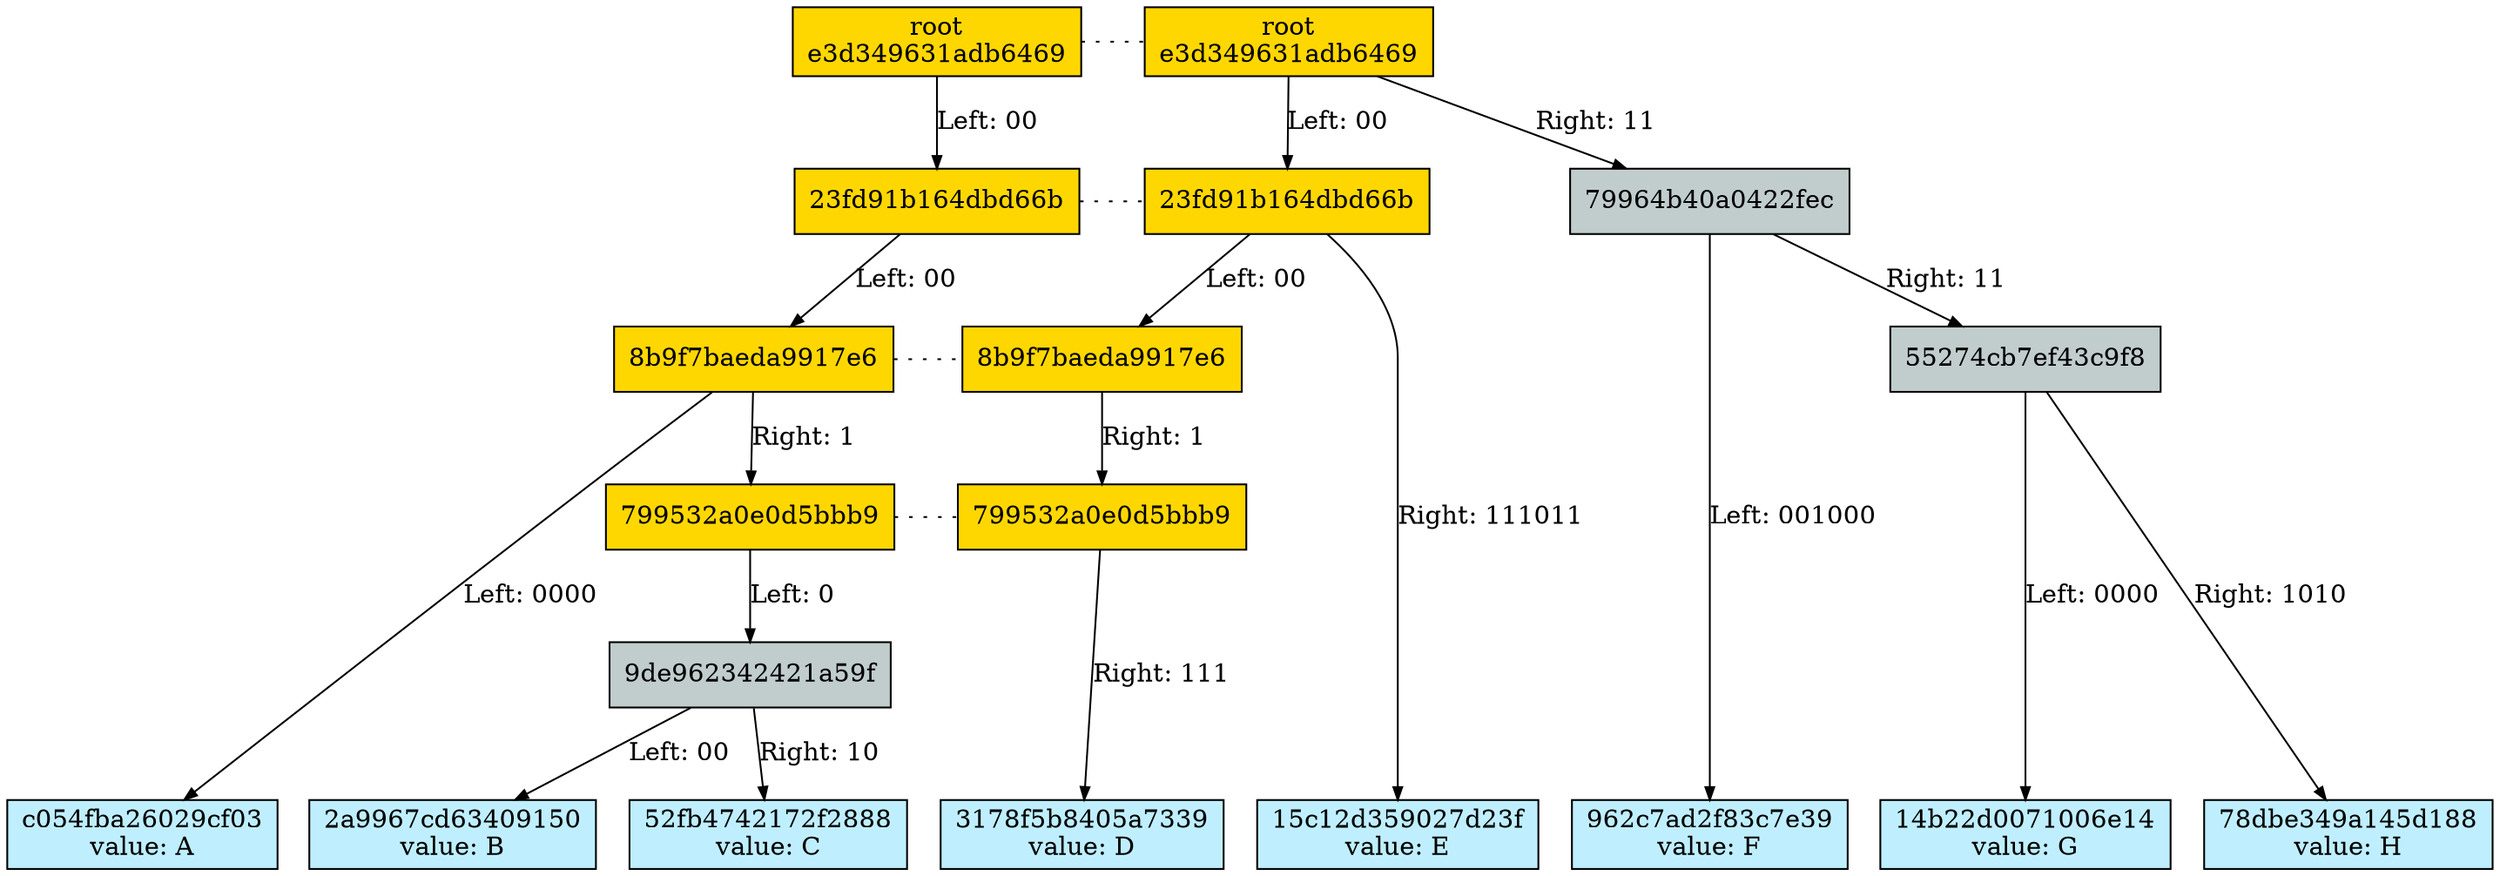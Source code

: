 Digraph merkletree {

he3d349631adb6469_2 [fillcolor=gold1 label="root\ne3d349631adb6469" ordering=out shape=box style=filled ];
h23fd91b164dbd66b_2 [fillcolor=gold1 label="23fd91b164dbd66b" ordering=out shape=box style=filled ];
h8b9f7baeda9917e6_2 [fillcolor=gold1 label="8b9f7baeda9917e6" ordering=out shape=box style=filled ];
h799532a0e0d5bbb9_2 [fillcolor=gold1 label="799532a0e0d5bbb9" ordering=out shape=box style=filled ];
he3d349631adb6469_2 -> h23fd91b164dbd66b_2 [arrowsize=0.7 label="Left: 00\l" nojustify=true ];
he3d349631adb6469 -> h23fd91b164dbd66b [arrowsize=0.7 label="Left: 00\l" nojustify=true ];
h23fd91b164dbd66b_2 -> h8b9f7baeda9917e6_2 [arrowsize=0.7 label="Left: 00\l" nojustify=true ];
h23fd91b164dbd66b -> h8b9f7baeda9917e6 [arrowsize=0.7 label="Left: 00\l" nojustify=true ];
h8b9f7baeda9917e6_2 -> hc054fba26029cf03 [arrowsize=0.7 label="Left: 0000" nojustify=true ];
h8b9f7baeda9917e6_2 -> h799532a0e0d5bbb9_2 [arrowsize=0.7 label="Right: 1\l" nojustify=true ];
h8b9f7baeda9917e6 -> h799532a0e0d5bbb9 [arrowsize=0.7 label="Right: 1\l" nojustify=true ];
h799532a0e0d5bbb9_2 -> h9de962342421a59f [arrowsize=0.7 label="Left: 0\l" nojustify=true ];
h9de962342421a59f -> h2a9967cd63409150 [arrowsize=0.7 label="Left: 00" nojustify=true ];
h9de962342421a59f -> h52fb4742172f2888 [arrowsize=0.7 label="Right: 10" nojustify=true ];
h799532a0e0d5bbb9 -> h3178f5b8405a7339 [arrowsize=0.7 label="Right: 111" nojustify=true ];
h23fd91b164dbd66b -> h15c12d359027d23f [arrowsize=0.7 label="Right: 111011" nojustify=true ];
he3d349631adb6469 -> h79964b40a0422fec [arrowsize=0.7 label="Right: 11\l" nojustify=true ];
h79964b40a0422fec -> h962c7ad2f83c7e39 [arrowsize=0.7 label="Left: 001000" nojustify=true ];
h79964b40a0422fec -> h55274cb7ef43c9f8 [arrowsize=0.7 label="Right: 11\l" nojustify=true ];
h55274cb7ef43c9f8 -> h14b22d0071006e14 [arrowsize=0.7 label="Left: 0000" nojustify=true ];
h55274cb7ef43c9f8 -> h78dbe349a145d188 [arrowsize=0.7 label="Right: 1010" nojustify=true ];

Subgraph depth_0 {
rank=same

he3d349631adb6469 [fillcolor=gold1 label="root\ne3d349631adb6469" ordering=out shape=box style=filled ];
}


Subgraph depth_2 {
rank=same

h23fd91b164dbd66b [fillcolor=gold1 label="23fd91b164dbd66b" ordering=out shape=box style=filled ];
h79964b40a0422fec [fillcolor=azure3 label="79964b40a0422fec" ordering=out shape=box style=filled ];
}


Subgraph depth_4 {
rank=same

h8b9f7baeda9917e6 [fillcolor=gold1 label="8b9f7baeda9917e6" ordering=out shape=box style=filled ];
h55274cb7ef43c9f8 [fillcolor=azure3 label="55274cb7ef43c9f8" ordering=out shape=box style=filled ];
}


Subgraph depth_256 {
rank=same

hc054fba26029cf03 [fillcolor=lightblue1 label="c054fba26029cf03\nvalue: A" ordering=out shape=box style=filled ];
h2a9967cd63409150 [fillcolor=lightblue1 label="2a9967cd63409150\nvalue: B" ordering=out shape=box style=filled ];
h52fb4742172f2888 [fillcolor=lightblue1 label="52fb4742172f2888\nvalue: C" ordering=out shape=box style=filled ];
h3178f5b8405a7339 [fillcolor=lightblue1 label="3178f5b8405a7339\nvalue: D" ordering=out shape=box style=filled ];
h15c12d359027d23f [fillcolor=lightblue1 label="15c12d359027d23f\nvalue: E" ordering=out shape=box style=filled ];
h962c7ad2f83c7e39 [fillcolor=lightblue1 label="962c7ad2f83c7e39\nvalue: F" ordering=out shape=box style=filled ];
h14b22d0071006e14 [fillcolor=lightblue1 label="14b22d0071006e14\nvalue: G" ordering=out shape=box style=filled ];
h78dbe349a145d188 [fillcolor=lightblue1 label="78dbe349a145d188\nvalue: H" ordering=out shape=box style=filled ];
}


Subgraph depth_5 {
rank=same

h799532a0e0d5bbb9 [fillcolor=gold1 label="799532a0e0d5bbb9" ordering=out shape=box style=filled ];
}


Subgraph depth_6 {
rank=same

h9de962342421a59f [fillcolor=azure3 label="9de962342421a59f" ordering=out shape=box style=filled ];
}


Subgraph split_799532a0e0d5bbb9 {
rank=same

h799532a0e0d5bbb9_2 -> h799532a0e0d5bbb9 [arrowhead=none arrowtail=none dir=both style=dotted ];
}


Subgraph split_8b9f7baeda9917e6 {
rank=same

h8b9f7baeda9917e6_2 -> h8b9f7baeda9917e6 [arrowhead=none arrowtail=none dir=both style=dotted ];
}


Subgraph split_23fd91b164dbd66b {
rank=same

h23fd91b164dbd66b_2 -> h23fd91b164dbd66b [arrowhead=none arrowtail=none dir=both style=dotted ];
}


Subgraph split_e3d349631adb6469 {
rank=same

he3d349631adb6469_2 -> he3d349631adb6469 [arrowhead=none arrowtail=none dir=both style=dotted ];
}

}

